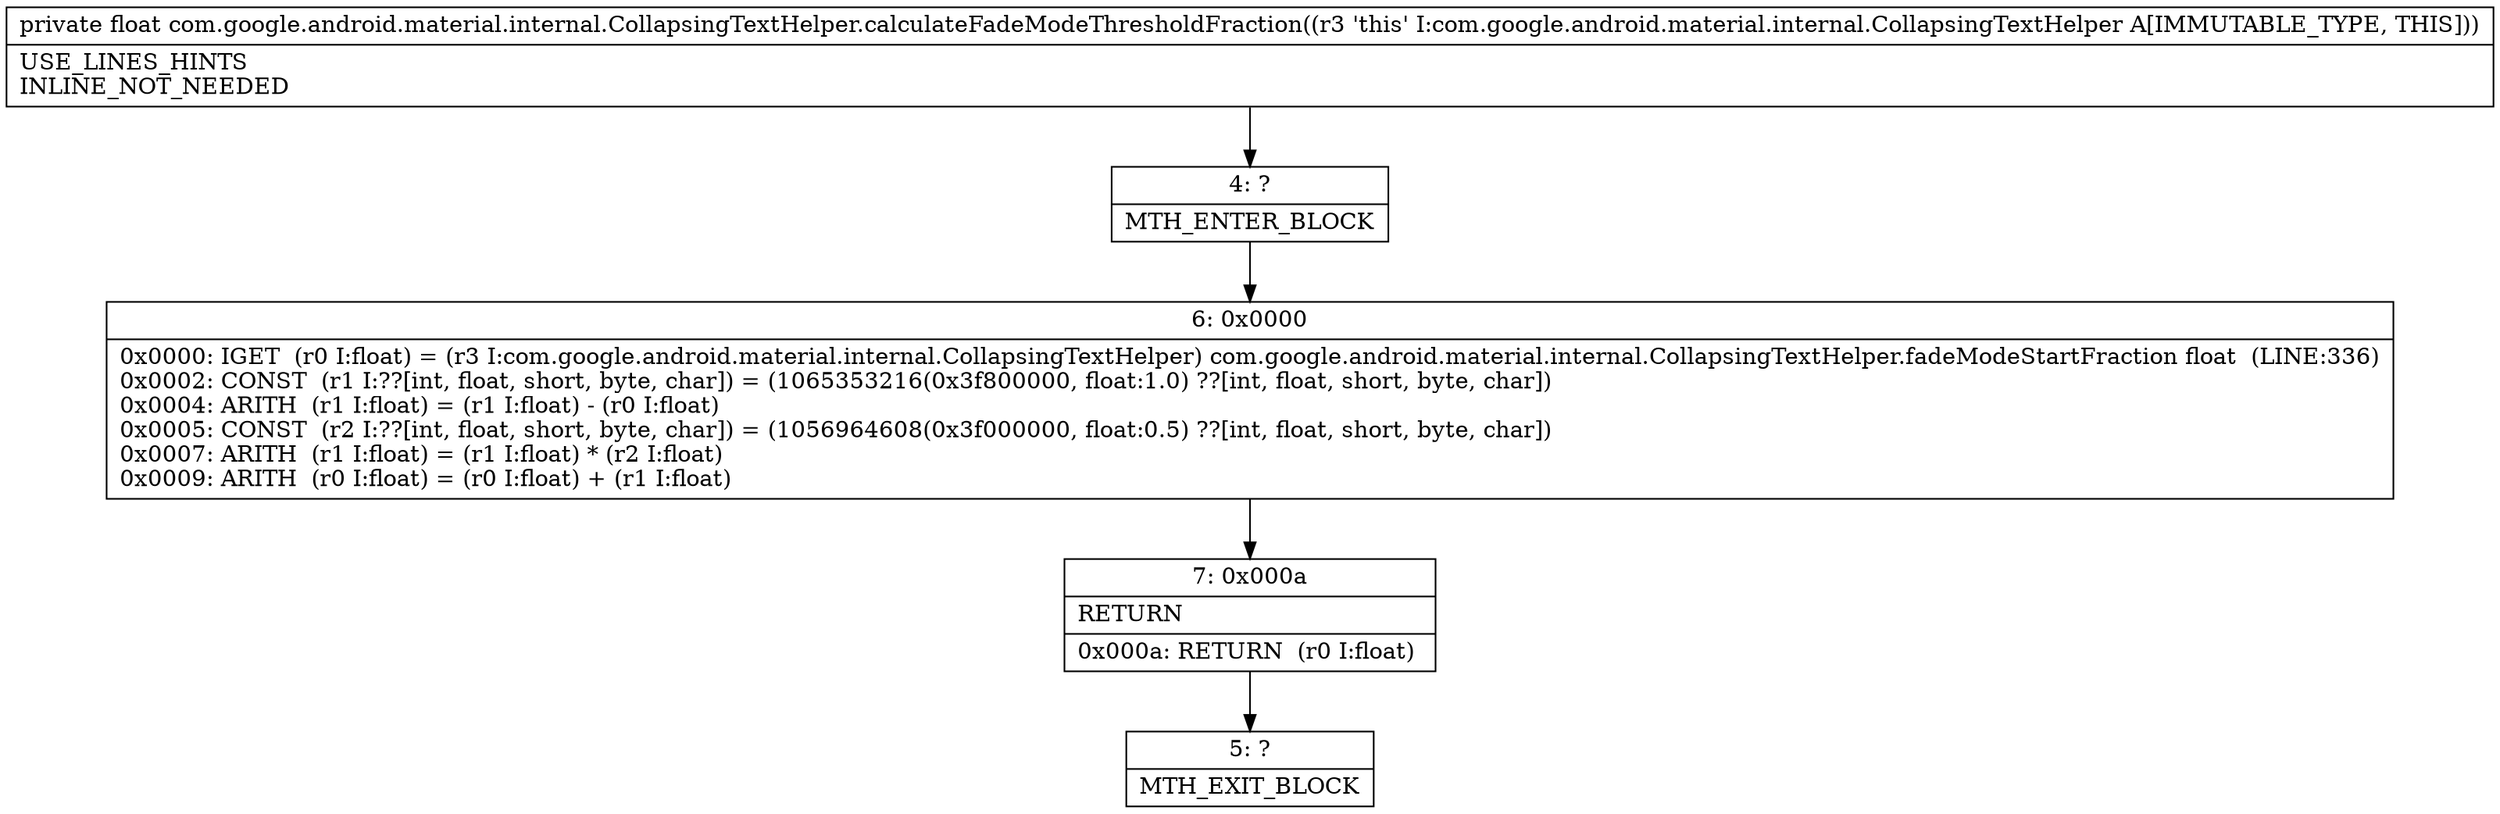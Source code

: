 digraph "CFG forcom.google.android.material.internal.CollapsingTextHelper.calculateFadeModeThresholdFraction()F" {
Node_4 [shape=record,label="{4\:\ ?|MTH_ENTER_BLOCK\l}"];
Node_6 [shape=record,label="{6\:\ 0x0000|0x0000: IGET  (r0 I:float) = (r3 I:com.google.android.material.internal.CollapsingTextHelper) com.google.android.material.internal.CollapsingTextHelper.fadeModeStartFraction float  (LINE:336)\l0x0002: CONST  (r1 I:??[int, float, short, byte, char]) = (1065353216(0x3f800000, float:1.0) ??[int, float, short, byte, char]) \l0x0004: ARITH  (r1 I:float) = (r1 I:float) \- (r0 I:float) \l0x0005: CONST  (r2 I:??[int, float, short, byte, char]) = (1056964608(0x3f000000, float:0.5) ??[int, float, short, byte, char]) \l0x0007: ARITH  (r1 I:float) = (r1 I:float) * (r2 I:float) \l0x0009: ARITH  (r0 I:float) = (r0 I:float) + (r1 I:float) \l}"];
Node_7 [shape=record,label="{7\:\ 0x000a|RETURN\l|0x000a: RETURN  (r0 I:float) \l}"];
Node_5 [shape=record,label="{5\:\ ?|MTH_EXIT_BLOCK\l}"];
MethodNode[shape=record,label="{private float com.google.android.material.internal.CollapsingTextHelper.calculateFadeModeThresholdFraction((r3 'this' I:com.google.android.material.internal.CollapsingTextHelper A[IMMUTABLE_TYPE, THIS]))  | USE_LINES_HINTS\lINLINE_NOT_NEEDED\l}"];
MethodNode -> Node_4;Node_4 -> Node_6;
Node_6 -> Node_7;
Node_7 -> Node_5;
}

